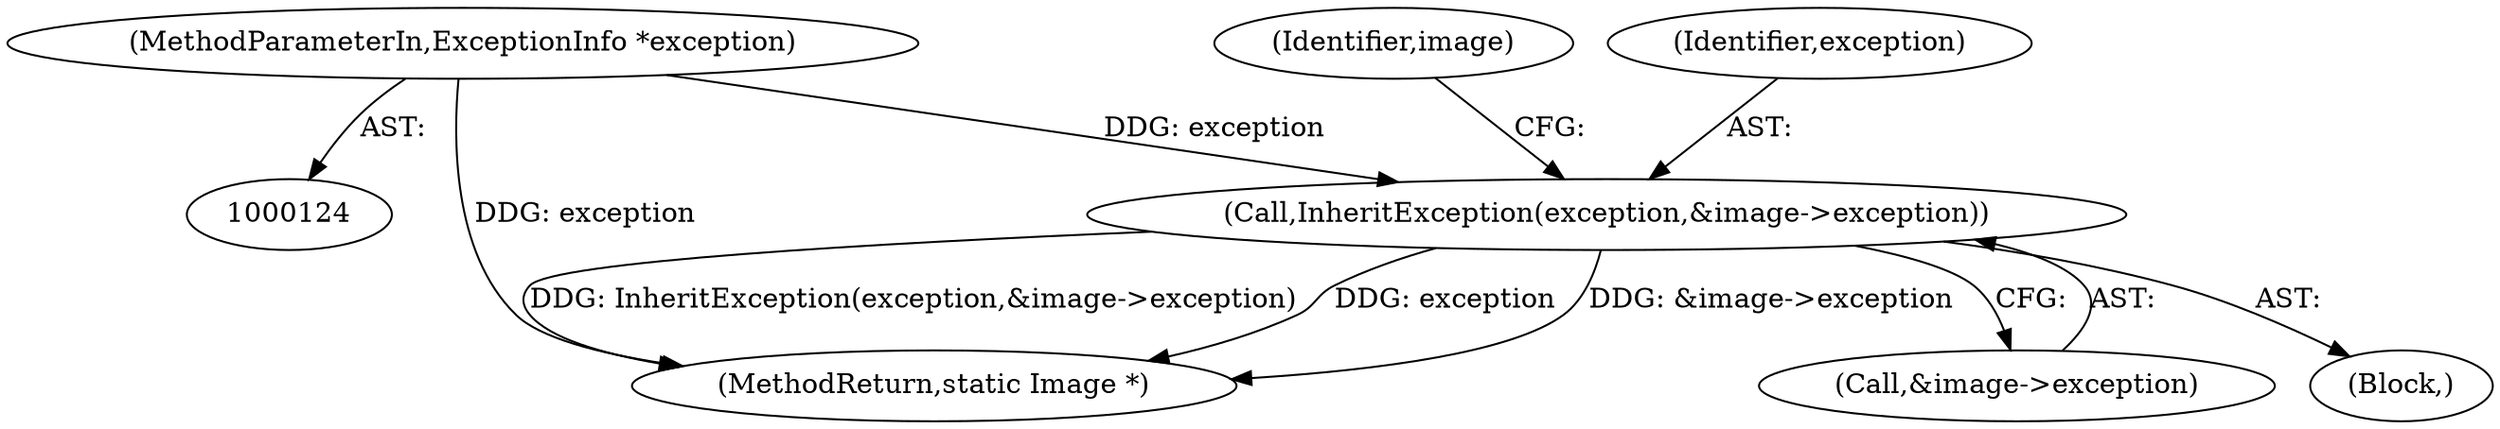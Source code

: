 digraph "0_ImageMagick_f6e9d0d9955e85bdd7540b251cd50d598dacc5e6_11@pointer" {
"1000438" [label="(Call,InheritException(exception,&image->exception))"];
"1000128" [label="(MethodParameterIn,ExceptionInfo *exception)"];
"1000128" [label="(MethodParameterIn,ExceptionInfo *exception)"];
"1000438" [label="(Call,InheritException(exception,&image->exception))"];
"1000446" [label="(Identifier,image)"];
"1000516" [label="(MethodReturn,static Image *)"];
"1000440" [label="(Call,&image->exception)"];
"1000439" [label="(Identifier,exception)"];
"1000437" [label="(Block,)"];
"1000438" -> "1000437"  [label="AST: "];
"1000438" -> "1000440"  [label="CFG: "];
"1000439" -> "1000438"  [label="AST: "];
"1000440" -> "1000438"  [label="AST: "];
"1000446" -> "1000438"  [label="CFG: "];
"1000438" -> "1000516"  [label="DDG: &image->exception"];
"1000438" -> "1000516"  [label="DDG: InheritException(exception,&image->exception)"];
"1000438" -> "1000516"  [label="DDG: exception"];
"1000128" -> "1000438"  [label="DDG: exception"];
"1000128" -> "1000124"  [label="AST: "];
"1000128" -> "1000516"  [label="DDG: exception"];
}
